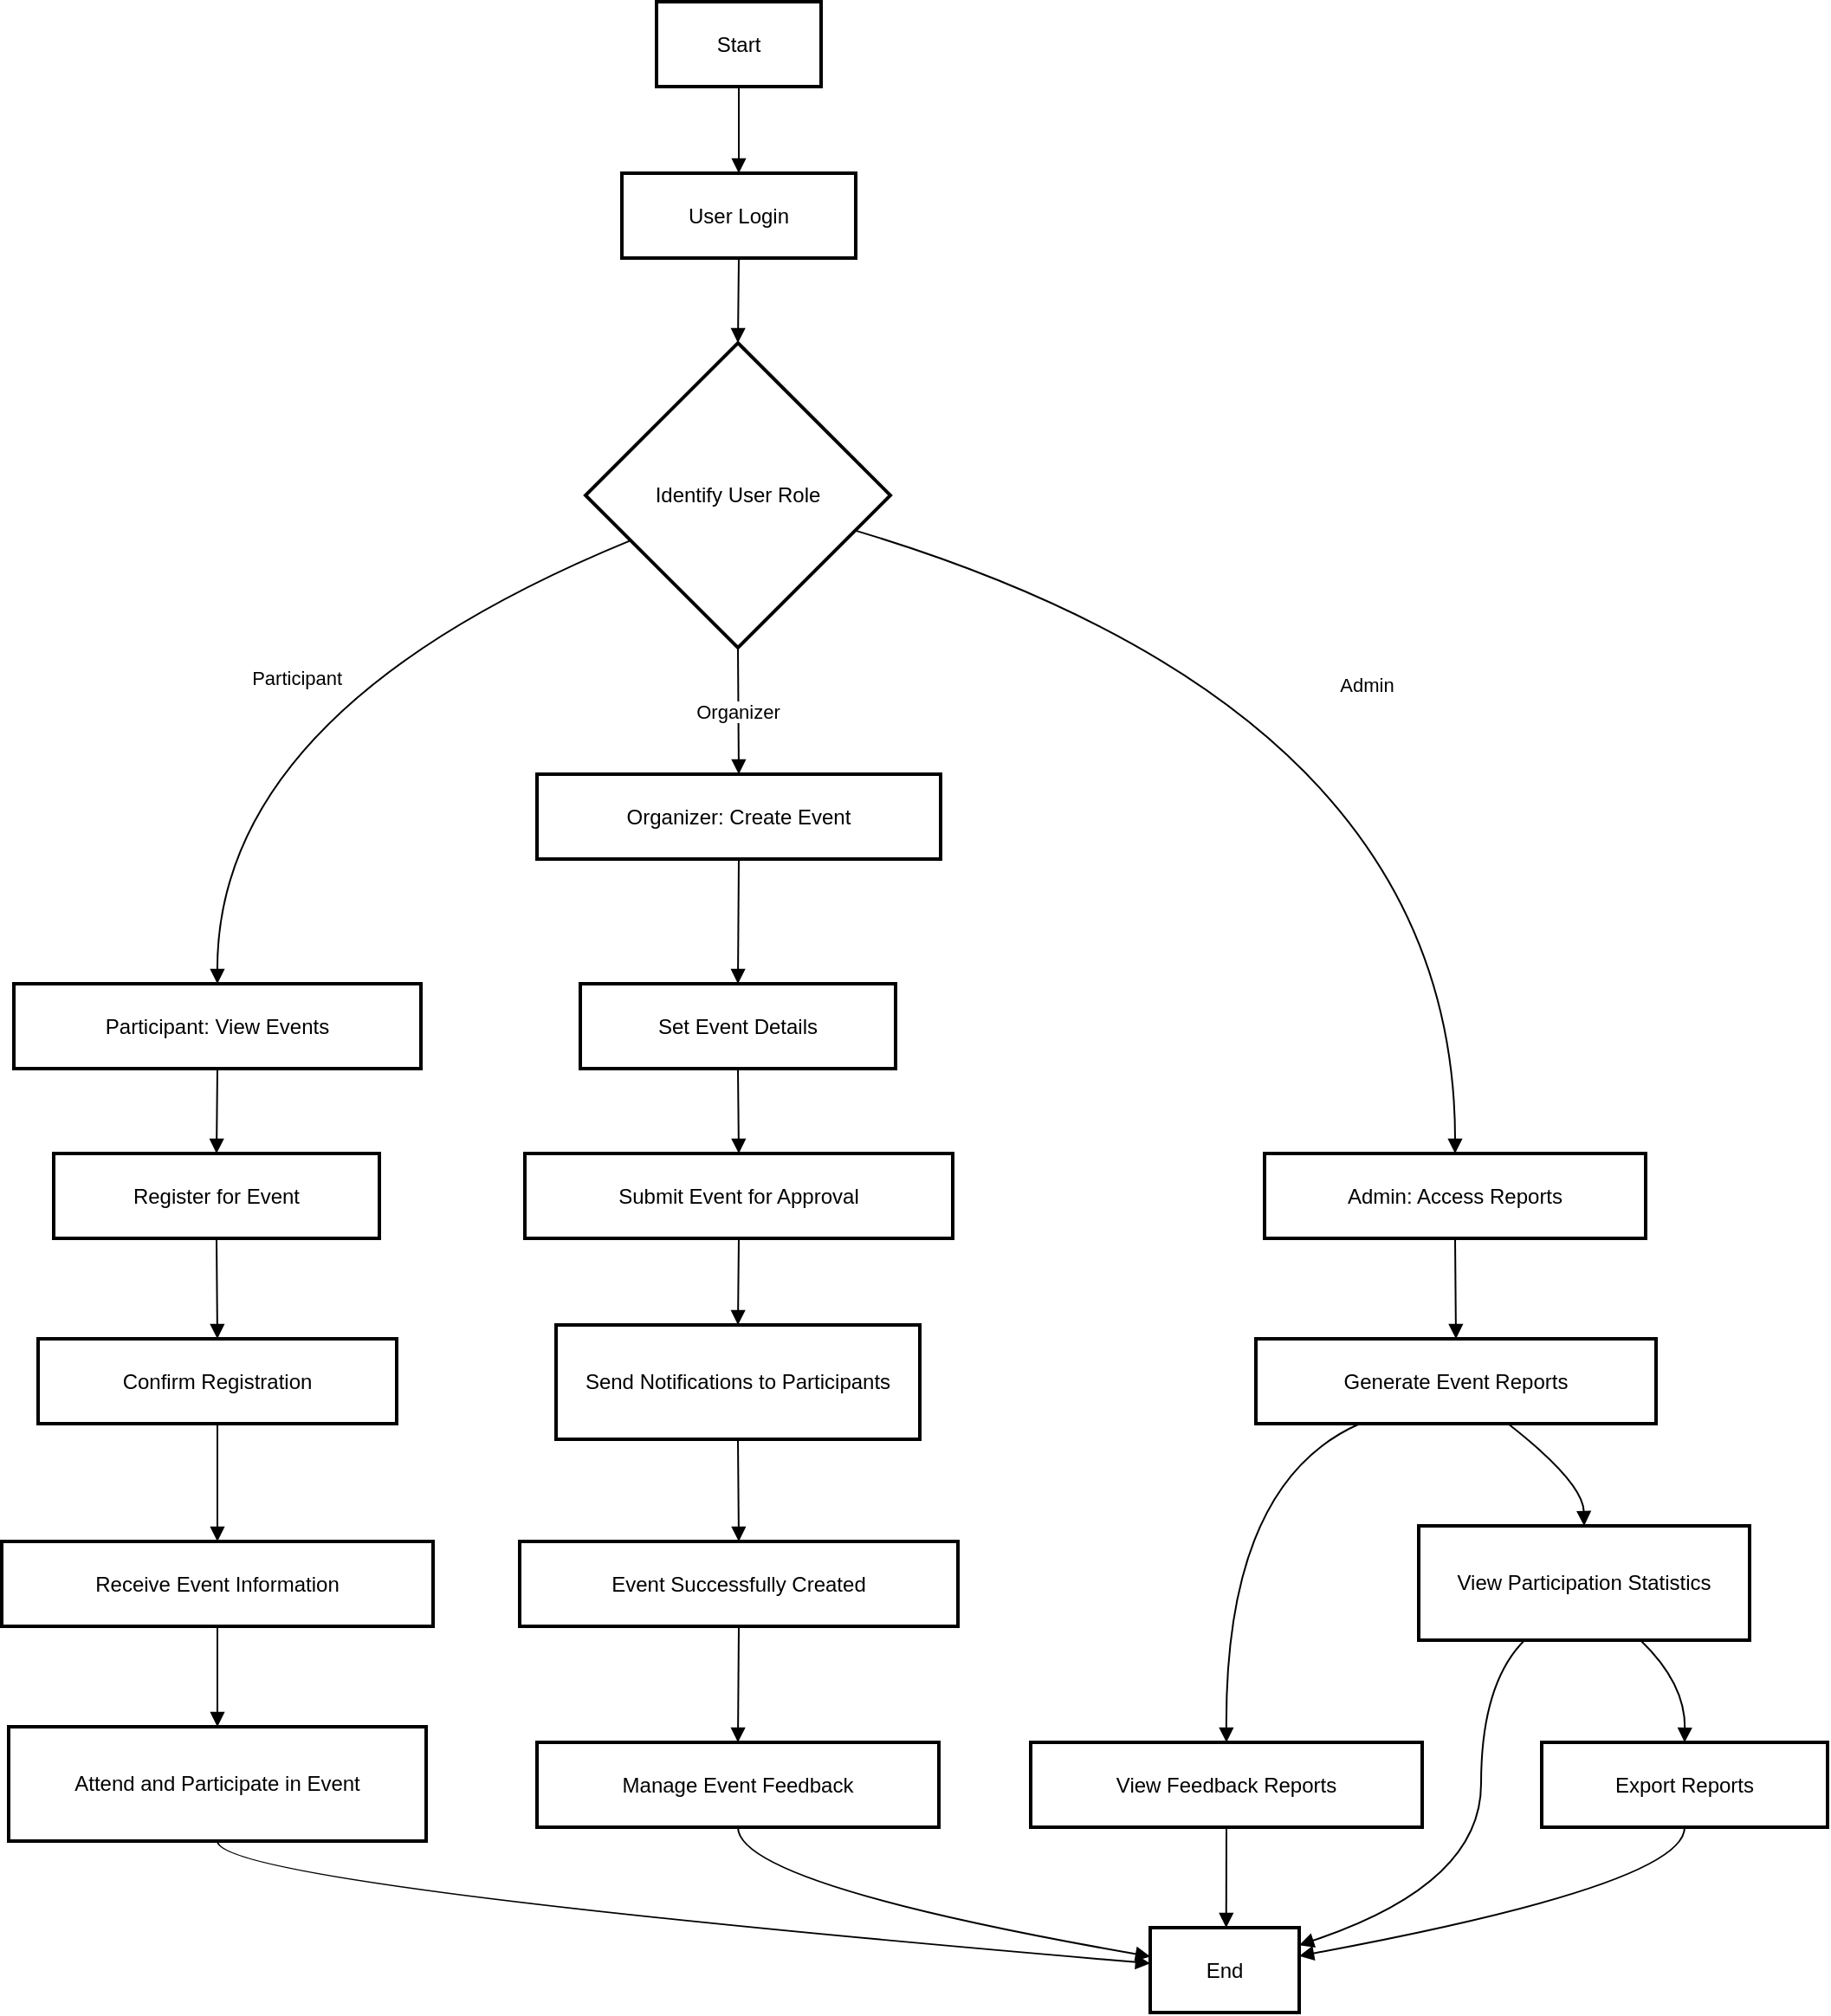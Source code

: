 <mxfile version="24.8.0">
  <diagram name="Page-1" id="a2HWIedEcQ-l7AJ4iUVC">
    <mxGraphModel dx="1224" dy="624" grid="1" gridSize="10" guides="1" tooltips="1" connect="1" arrows="1" fold="1" page="1" pageScale="1" pageWidth="850" pageHeight="1100" math="0" shadow="0">
      <root>
        <mxCell id="0" />
        <mxCell id="1" parent="0" />
        <mxCell id="ITfLsWVSqHhZjFc9txPf-39" value="Start" style="whiteSpace=wrap;strokeWidth=2;" vertex="1" parent="1">
          <mxGeometry x="398" y="20" width="95" height="49" as="geometry" />
        </mxCell>
        <mxCell id="ITfLsWVSqHhZjFc9txPf-40" value="User Login" style="whiteSpace=wrap;strokeWidth=2;" vertex="1" parent="1">
          <mxGeometry x="378" y="119" width="135" height="49" as="geometry" />
        </mxCell>
        <mxCell id="ITfLsWVSqHhZjFc9txPf-41" value="Identify User Role" style="rhombus;strokeWidth=2;whiteSpace=wrap;" vertex="1" parent="1">
          <mxGeometry x="357" y="217" width="176" height="176" as="geometry" />
        </mxCell>
        <mxCell id="ITfLsWVSqHhZjFc9txPf-42" value="Organizer: Create Event" style="whiteSpace=wrap;strokeWidth=2;" vertex="1" parent="1">
          <mxGeometry x="329" y="466" width="233" height="49" as="geometry" />
        </mxCell>
        <mxCell id="ITfLsWVSqHhZjFc9txPf-43" value="Participant: View Events" style="whiteSpace=wrap;strokeWidth=2;" vertex="1" parent="1">
          <mxGeometry x="27" y="587" width="235" height="49" as="geometry" />
        </mxCell>
        <mxCell id="ITfLsWVSqHhZjFc9txPf-44" value="Admin: Access Reports" style="whiteSpace=wrap;strokeWidth=2;" vertex="1" parent="1">
          <mxGeometry x="749" y="685" width="220" height="49" as="geometry" />
        </mxCell>
        <mxCell id="ITfLsWVSqHhZjFc9txPf-45" value="Set Event Details" style="whiteSpace=wrap;strokeWidth=2;" vertex="1" parent="1">
          <mxGeometry x="354" y="587" width="182" height="49" as="geometry" />
        </mxCell>
        <mxCell id="ITfLsWVSqHhZjFc9txPf-46" value="Submit Event for Approval" style="whiteSpace=wrap;strokeWidth=2;" vertex="1" parent="1">
          <mxGeometry x="322" y="685" width="247" height="49" as="geometry" />
        </mxCell>
        <mxCell id="ITfLsWVSqHhZjFc9txPf-47" value="Send Notifications to Participants" style="whiteSpace=wrap;strokeWidth=2;" vertex="1" parent="1">
          <mxGeometry x="340" y="784" width="210" height="66" as="geometry" />
        </mxCell>
        <mxCell id="ITfLsWVSqHhZjFc9txPf-48" value="Event Successfully Created" style="whiteSpace=wrap;strokeWidth=2;" vertex="1" parent="1">
          <mxGeometry x="319" y="909" width="253" height="49" as="geometry" />
        </mxCell>
        <mxCell id="ITfLsWVSqHhZjFc9txPf-49" value="Register for Event" style="whiteSpace=wrap;strokeWidth=2;" vertex="1" parent="1">
          <mxGeometry x="50" y="685" width="188" height="49" as="geometry" />
        </mxCell>
        <mxCell id="ITfLsWVSqHhZjFc9txPf-50" value="Confirm Registration" style="whiteSpace=wrap;strokeWidth=2;" vertex="1" parent="1">
          <mxGeometry x="41" y="792" width="207" height="49" as="geometry" />
        </mxCell>
        <mxCell id="ITfLsWVSqHhZjFc9txPf-51" value="Receive Event Information" style="whiteSpace=wrap;strokeWidth=2;" vertex="1" parent="1">
          <mxGeometry x="20" y="909" width="249" height="49" as="geometry" />
        </mxCell>
        <mxCell id="ITfLsWVSqHhZjFc9txPf-52" value="Attend and Participate in Event" style="whiteSpace=wrap;strokeWidth=2;" vertex="1" parent="1">
          <mxGeometry x="24" y="1016" width="241" height="66" as="geometry" />
        </mxCell>
        <mxCell id="ITfLsWVSqHhZjFc9txPf-53" value="Generate Event Reports" style="whiteSpace=wrap;strokeWidth=2;" vertex="1" parent="1">
          <mxGeometry x="744" y="792" width="231" height="49" as="geometry" />
        </mxCell>
        <mxCell id="ITfLsWVSqHhZjFc9txPf-54" value="View Feedback Reports" style="whiteSpace=wrap;strokeWidth=2;" vertex="1" parent="1">
          <mxGeometry x="614" y="1025" width="226" height="49" as="geometry" />
        </mxCell>
        <mxCell id="ITfLsWVSqHhZjFc9txPf-55" value="View Participation Statistics" style="whiteSpace=wrap;strokeWidth=2;" vertex="1" parent="1">
          <mxGeometry x="838" y="900" width="191" height="66" as="geometry" />
        </mxCell>
        <mxCell id="ITfLsWVSqHhZjFc9txPf-56" value="Manage Event Feedback" style="whiteSpace=wrap;strokeWidth=2;" vertex="1" parent="1">
          <mxGeometry x="329" y="1025" width="232" height="49" as="geometry" />
        </mxCell>
        <mxCell id="ITfLsWVSqHhZjFc9txPf-57" value="End" style="whiteSpace=wrap;strokeWidth=2;" vertex="1" parent="1">
          <mxGeometry x="683" y="1132" width="86" height="49" as="geometry" />
        </mxCell>
        <mxCell id="ITfLsWVSqHhZjFc9txPf-58" value="Export Reports" style="whiteSpace=wrap;strokeWidth=2;" vertex="1" parent="1">
          <mxGeometry x="909" y="1025" width="165" height="49" as="geometry" />
        </mxCell>
        <mxCell id="ITfLsWVSqHhZjFc9txPf-59" value="" style="curved=1;startArrow=none;endArrow=block;exitX=0.5;exitY=0.99;entryX=0.5;entryY=-0.01;rounded=0;" edge="1" parent="1" source="ITfLsWVSqHhZjFc9txPf-39" target="ITfLsWVSqHhZjFc9txPf-40">
          <mxGeometry relative="1" as="geometry">
            <Array as="points" />
          </mxGeometry>
        </mxCell>
        <mxCell id="ITfLsWVSqHhZjFc9txPf-60" value="" style="curved=1;startArrow=none;endArrow=block;exitX=0.5;exitY=0.98;entryX=0.5;entryY=0;rounded=0;" edge="1" parent="1" source="ITfLsWVSqHhZjFc9txPf-40" target="ITfLsWVSqHhZjFc9txPf-41">
          <mxGeometry relative="1" as="geometry">
            <Array as="points" />
          </mxGeometry>
        </mxCell>
        <mxCell id="ITfLsWVSqHhZjFc9txPf-61" value="Organizer" style="curved=1;startArrow=none;endArrow=block;exitX=0.5;exitY=1;entryX=0.5;entryY=-0.01;rounded=0;" edge="1" parent="1" source="ITfLsWVSqHhZjFc9txPf-41" target="ITfLsWVSqHhZjFc9txPf-42">
          <mxGeometry relative="1" as="geometry">
            <Array as="points" />
          </mxGeometry>
        </mxCell>
        <mxCell id="ITfLsWVSqHhZjFc9txPf-62" value="Participant" style="curved=1;startArrow=none;endArrow=block;exitX=0;exitY=0.71;entryX=0.5;entryY=-0.01;rounded=0;" edge="1" parent="1" source="ITfLsWVSqHhZjFc9txPf-41" target="ITfLsWVSqHhZjFc9txPf-43">
          <mxGeometry relative="1" as="geometry">
            <Array as="points">
              <mxPoint x="144" y="429" />
            </Array>
          </mxGeometry>
        </mxCell>
        <mxCell id="ITfLsWVSqHhZjFc9txPf-63" value="Admin" style="curved=1;startArrow=none;endArrow=block;exitX=1;exitY=0.65;entryX=0.5;entryY=0;rounded=0;" edge="1" parent="1" source="ITfLsWVSqHhZjFc9txPf-41" target="ITfLsWVSqHhZjFc9txPf-44">
          <mxGeometry relative="1" as="geometry">
            <Array as="points">
              <mxPoint x="859" y="429" />
            </Array>
          </mxGeometry>
        </mxCell>
        <mxCell id="ITfLsWVSqHhZjFc9txPf-64" value="" style="curved=1;startArrow=none;endArrow=block;exitX=0.5;exitY=0.98;entryX=0.5;entryY=-0.01;rounded=0;" edge="1" parent="1" source="ITfLsWVSqHhZjFc9txPf-42" target="ITfLsWVSqHhZjFc9txPf-45">
          <mxGeometry relative="1" as="geometry">
            <Array as="points" />
          </mxGeometry>
        </mxCell>
        <mxCell id="ITfLsWVSqHhZjFc9txPf-65" value="" style="curved=1;startArrow=none;endArrow=block;exitX=0.5;exitY=0.98;entryX=0.5;entryY=0;rounded=0;" edge="1" parent="1" source="ITfLsWVSqHhZjFc9txPf-45" target="ITfLsWVSqHhZjFc9txPf-46">
          <mxGeometry relative="1" as="geometry">
            <Array as="points" />
          </mxGeometry>
        </mxCell>
        <mxCell id="ITfLsWVSqHhZjFc9txPf-66" value="" style="curved=1;startArrow=none;endArrow=block;exitX=0.5;exitY=0.99;entryX=0.5;entryY=0;rounded=0;" edge="1" parent="1" source="ITfLsWVSqHhZjFc9txPf-46" target="ITfLsWVSqHhZjFc9txPf-47">
          <mxGeometry relative="1" as="geometry">
            <Array as="points" />
          </mxGeometry>
        </mxCell>
        <mxCell id="ITfLsWVSqHhZjFc9txPf-67" value="" style="curved=1;startArrow=none;endArrow=block;exitX=0.5;exitY=1;entryX=0.5;entryY=-0.01;rounded=0;" edge="1" parent="1" source="ITfLsWVSqHhZjFc9txPf-47" target="ITfLsWVSqHhZjFc9txPf-48">
          <mxGeometry relative="1" as="geometry">
            <Array as="points" />
          </mxGeometry>
        </mxCell>
        <mxCell id="ITfLsWVSqHhZjFc9txPf-68" value="" style="curved=1;startArrow=none;endArrow=block;exitX=0.5;exitY=0.98;entryX=0.5;entryY=0;rounded=0;" edge="1" parent="1" source="ITfLsWVSqHhZjFc9txPf-43" target="ITfLsWVSqHhZjFc9txPf-49">
          <mxGeometry relative="1" as="geometry">
            <Array as="points" />
          </mxGeometry>
        </mxCell>
        <mxCell id="ITfLsWVSqHhZjFc9txPf-69" value="" style="curved=1;startArrow=none;endArrow=block;exitX=0.5;exitY=0.99;entryX=0.5;entryY=0.01;rounded=0;" edge="1" parent="1" source="ITfLsWVSqHhZjFc9txPf-49" target="ITfLsWVSqHhZjFc9txPf-50">
          <mxGeometry relative="1" as="geometry">
            <Array as="points" />
          </mxGeometry>
        </mxCell>
        <mxCell id="ITfLsWVSqHhZjFc9txPf-70" value="" style="curved=1;startArrow=none;endArrow=block;exitX=0.5;exitY=1;entryX=0.5;entryY=-0.01;rounded=0;" edge="1" parent="1" source="ITfLsWVSqHhZjFc9txPf-50" target="ITfLsWVSqHhZjFc9txPf-51">
          <mxGeometry relative="1" as="geometry">
            <Array as="points" />
          </mxGeometry>
        </mxCell>
        <mxCell id="ITfLsWVSqHhZjFc9txPf-71" value="" style="curved=1;startArrow=none;endArrow=block;exitX=0.5;exitY=0.98;entryX=0.5;entryY=0;rounded=0;" edge="1" parent="1" source="ITfLsWVSqHhZjFc9txPf-51" target="ITfLsWVSqHhZjFc9txPf-52">
          <mxGeometry relative="1" as="geometry">
            <Array as="points" />
          </mxGeometry>
        </mxCell>
        <mxCell id="ITfLsWVSqHhZjFc9txPf-72" value="" style="curved=1;startArrow=none;endArrow=block;exitX=0.5;exitY=0.99;entryX=0.5;entryY=0.01;rounded=0;" edge="1" parent="1" source="ITfLsWVSqHhZjFc9txPf-44" target="ITfLsWVSqHhZjFc9txPf-53">
          <mxGeometry relative="1" as="geometry">
            <Array as="points" />
          </mxGeometry>
        </mxCell>
        <mxCell id="ITfLsWVSqHhZjFc9txPf-73" value="" style="curved=1;startArrow=none;endArrow=block;exitX=0.26;exitY=1;entryX=0.5;entryY=-0.01;rounded=0;" edge="1" parent="1" source="ITfLsWVSqHhZjFc9txPf-53" target="ITfLsWVSqHhZjFc9txPf-54">
          <mxGeometry relative="1" as="geometry">
            <Array as="points">
              <mxPoint x="726" y="875" />
            </Array>
          </mxGeometry>
        </mxCell>
        <mxCell id="ITfLsWVSqHhZjFc9txPf-74" value="" style="curved=1;startArrow=none;endArrow=block;exitX=0.63;exitY=1;entryX=0.5;entryY=0;rounded=0;" edge="1" parent="1" source="ITfLsWVSqHhZjFc9txPf-53" target="ITfLsWVSqHhZjFc9txPf-55">
          <mxGeometry relative="1" as="geometry">
            <Array as="points">
              <mxPoint x="933" y="875" />
            </Array>
          </mxGeometry>
        </mxCell>
        <mxCell id="ITfLsWVSqHhZjFc9txPf-75" value="" style="curved=1;startArrow=none;endArrow=block;exitX=0.5;exitY=0.98;entryX=0.5;entryY=-0.01;rounded=0;" edge="1" parent="1" source="ITfLsWVSqHhZjFc9txPf-48" target="ITfLsWVSqHhZjFc9txPf-56">
          <mxGeometry relative="1" as="geometry">
            <Array as="points" />
          </mxGeometry>
        </mxCell>
        <mxCell id="ITfLsWVSqHhZjFc9txPf-76" value="" style="curved=1;startArrow=none;endArrow=block;exitX=0.5;exitY=1;entryX=0;entryY=0.42;rounded=0;" edge="1" parent="1" source="ITfLsWVSqHhZjFc9txPf-52" target="ITfLsWVSqHhZjFc9txPf-57">
          <mxGeometry relative="1" as="geometry">
            <Array as="points">
              <mxPoint x="144" y="1107" />
            </Array>
          </mxGeometry>
        </mxCell>
        <mxCell id="ITfLsWVSqHhZjFc9txPf-77" value="" style="curved=1;startArrow=none;endArrow=block;exitX=0.5;exitY=0.98;entryX=0;entryY=0.34;rounded=0;" edge="1" parent="1" source="ITfLsWVSqHhZjFc9txPf-56" target="ITfLsWVSqHhZjFc9txPf-57">
          <mxGeometry relative="1" as="geometry">
            <Array as="points">
              <mxPoint x="445" y="1107" />
            </Array>
          </mxGeometry>
        </mxCell>
        <mxCell id="ITfLsWVSqHhZjFc9txPf-78" value="" style="curved=1;startArrow=none;endArrow=block;exitX=0.5;exitY=0.98;entryX=0.51;entryY=0;rounded=0;" edge="1" parent="1" source="ITfLsWVSqHhZjFc9txPf-54" target="ITfLsWVSqHhZjFc9txPf-57">
          <mxGeometry relative="1" as="geometry">
            <Array as="points" />
          </mxGeometry>
        </mxCell>
        <mxCell id="ITfLsWVSqHhZjFc9txPf-79" value="" style="curved=1;startArrow=none;endArrow=block;exitX=0.32;exitY=1;entryX=1.01;entryY=0.2;rounded=0;" edge="1" parent="1" source="ITfLsWVSqHhZjFc9txPf-55" target="ITfLsWVSqHhZjFc9txPf-57">
          <mxGeometry relative="1" as="geometry">
            <Array as="points">
              <mxPoint x="874" y="991" />
              <mxPoint x="874" y="1107" />
            </Array>
          </mxGeometry>
        </mxCell>
        <mxCell id="ITfLsWVSqHhZjFc9txPf-80" value="" style="curved=1;startArrow=none;endArrow=block;exitX=0.67;exitY=1;entryX=0.5;entryY=-0.01;rounded=0;" edge="1" parent="1" source="ITfLsWVSqHhZjFc9txPf-55" target="ITfLsWVSqHhZjFc9txPf-58">
          <mxGeometry relative="1" as="geometry">
            <Array as="points">
              <mxPoint x="992" y="991" />
            </Array>
          </mxGeometry>
        </mxCell>
        <mxCell id="ITfLsWVSqHhZjFc9txPf-81" value="" style="curved=1;startArrow=none;endArrow=block;exitX=0.5;exitY=0.98;entryX=1.01;entryY=0.33;rounded=0;" edge="1" parent="1" source="ITfLsWVSqHhZjFc9txPf-58" target="ITfLsWVSqHhZjFc9txPf-57">
          <mxGeometry relative="1" as="geometry">
            <Array as="points">
              <mxPoint x="992" y="1107" />
            </Array>
          </mxGeometry>
        </mxCell>
      </root>
    </mxGraphModel>
  </diagram>
</mxfile>
